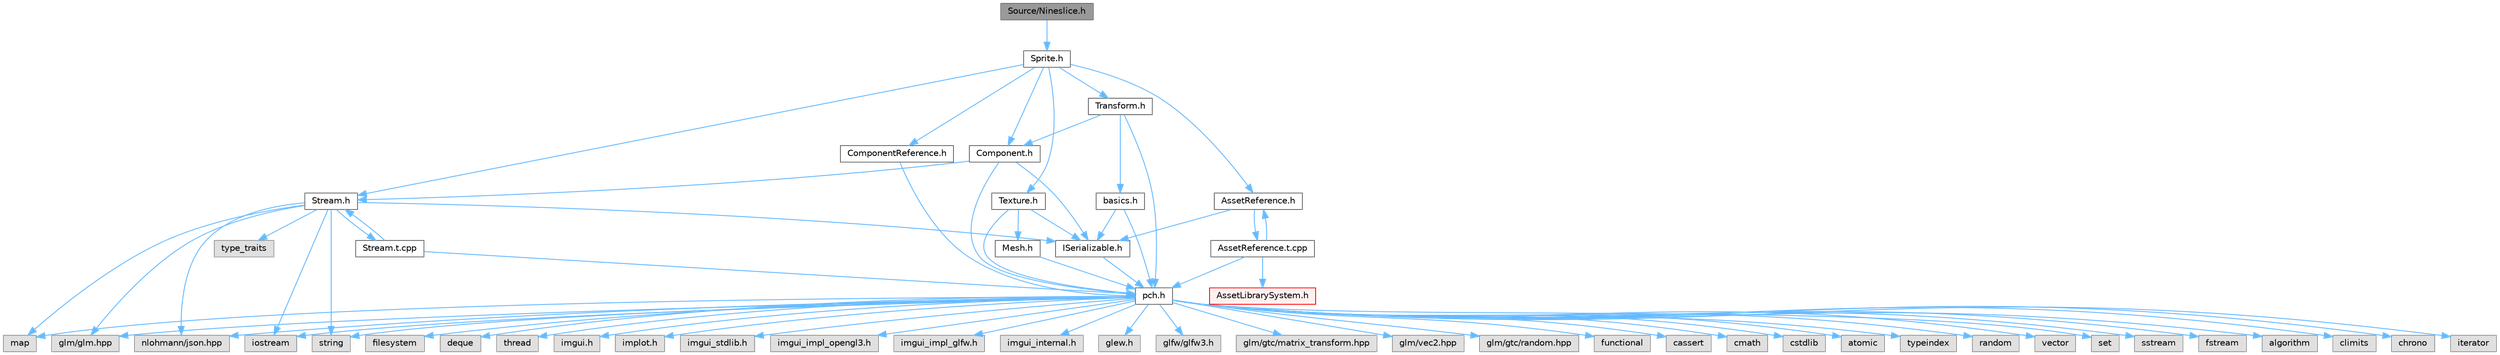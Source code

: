 digraph "Source/Nineslice.h"
{
 // LATEX_PDF_SIZE
  bgcolor="transparent";
  edge [fontname=Helvetica,fontsize=10,labelfontname=Helvetica,labelfontsize=10];
  node [fontname=Helvetica,fontsize=10,shape=box,height=0.2,width=0.4];
  Node1 [id="Node000001",label="Source/Nineslice.h",height=0.2,width=0.4,color="gray40", fillcolor="grey60", style="filled", fontcolor="black",tooltip="sprite that renders a nineslice"];
  Node1 -> Node2 [id="edge1_Node000001_Node000002",color="steelblue1",style="solid",tooltip=" "];
  Node2 [id="Node000002",label="Sprite.h",height=0.2,width=0.4,color="grey40", fillcolor="white", style="filled",URL="$d7/d31/Sprite_8h_source.html",tooltip=" "];
  Node2 -> Node3 [id="edge2_Node000002_Node000003",color="steelblue1",style="solid",tooltip=" "];
  Node3 [id="Node000003",label="Component.h",height=0.2,width=0.4,color="grey40", fillcolor="white", style="filled",URL="$d0/da1/Component_8h.html",tooltip="Virtual component header."];
  Node3 -> Node4 [id="edge3_Node000003_Node000004",color="steelblue1",style="solid",tooltip=" "];
  Node4 [id="Node000004",label="pch.h",height=0.2,width=0.4,color="grey40", fillcolor="white", style="filled",URL="$de/d3a/pch_8h.html",tooltip="This is a precompiled header file."];
  Node4 -> Node5 [id="edge4_Node000004_Node000005",color="steelblue1",style="solid",tooltip=" "];
  Node5 [id="Node000005",label="functional",height=0.2,width=0.4,color="grey60", fillcolor="#E0E0E0", style="filled",tooltip=" "];
  Node4 -> Node6 [id="edge5_Node000004_Node000006",color="steelblue1",style="solid",tooltip=" "];
  Node6 [id="Node000006",label="iostream",height=0.2,width=0.4,color="grey60", fillcolor="#E0E0E0", style="filled",tooltip=" "];
  Node4 -> Node7 [id="edge6_Node000004_Node000007",color="steelblue1",style="solid",tooltip=" "];
  Node7 [id="Node000007",label="cassert",height=0.2,width=0.4,color="grey60", fillcolor="#E0E0E0", style="filled",tooltip=" "];
  Node4 -> Node8 [id="edge7_Node000004_Node000008",color="steelblue1",style="solid",tooltip=" "];
  Node8 [id="Node000008",label="cmath",height=0.2,width=0.4,color="grey60", fillcolor="#E0E0E0", style="filled",tooltip=" "];
  Node4 -> Node9 [id="edge8_Node000004_Node000009",color="steelblue1",style="solid",tooltip=" "];
  Node9 [id="Node000009",label="cstdlib",height=0.2,width=0.4,color="grey60", fillcolor="#E0E0E0", style="filled",tooltip=" "];
  Node4 -> Node10 [id="edge9_Node000004_Node000010",color="steelblue1",style="solid",tooltip=" "];
  Node10 [id="Node000010",label="atomic",height=0.2,width=0.4,color="grey60", fillcolor="#E0E0E0", style="filled",tooltip=" "];
  Node4 -> Node11 [id="edge10_Node000004_Node000011",color="steelblue1",style="solid",tooltip=" "];
  Node11 [id="Node000011",label="typeindex",height=0.2,width=0.4,color="grey60", fillcolor="#E0E0E0", style="filled",tooltip=" "];
  Node4 -> Node12 [id="edge11_Node000004_Node000012",color="steelblue1",style="solid",tooltip=" "];
  Node12 [id="Node000012",label="random",height=0.2,width=0.4,color="grey60", fillcolor="#E0E0E0", style="filled",tooltip=" "];
  Node4 -> Node13 [id="edge12_Node000004_Node000013",color="steelblue1",style="solid",tooltip=" "];
  Node13 [id="Node000013",label="vector",height=0.2,width=0.4,color="grey60", fillcolor="#E0E0E0", style="filled",tooltip=" "];
  Node4 -> Node14 [id="edge13_Node000004_Node000014",color="steelblue1",style="solid",tooltip=" "];
  Node14 [id="Node000014",label="string",height=0.2,width=0.4,color="grey60", fillcolor="#E0E0E0", style="filled",tooltip=" "];
  Node4 -> Node15 [id="edge14_Node000004_Node000015",color="steelblue1",style="solid",tooltip=" "];
  Node15 [id="Node000015",label="map",height=0.2,width=0.4,color="grey60", fillcolor="#E0E0E0", style="filled",tooltip=" "];
  Node4 -> Node16 [id="edge15_Node000004_Node000016",color="steelblue1",style="solid",tooltip=" "];
  Node16 [id="Node000016",label="set",height=0.2,width=0.4,color="grey60", fillcolor="#E0E0E0", style="filled",tooltip=" "];
  Node4 -> Node17 [id="edge16_Node000004_Node000017",color="steelblue1",style="solid",tooltip=" "];
  Node17 [id="Node000017",label="sstream",height=0.2,width=0.4,color="grey60", fillcolor="#E0E0E0", style="filled",tooltip=" "];
  Node4 -> Node18 [id="edge17_Node000004_Node000018",color="steelblue1",style="solid",tooltip=" "];
  Node18 [id="Node000018",label="fstream",height=0.2,width=0.4,color="grey60", fillcolor="#E0E0E0", style="filled",tooltip=" "];
  Node4 -> Node19 [id="edge18_Node000004_Node000019",color="steelblue1",style="solid",tooltip=" "];
  Node19 [id="Node000019",label="algorithm",height=0.2,width=0.4,color="grey60", fillcolor="#E0E0E0", style="filled",tooltip=" "];
  Node4 -> Node20 [id="edge19_Node000004_Node000020",color="steelblue1",style="solid",tooltip=" "];
  Node20 [id="Node000020",label="climits",height=0.2,width=0.4,color="grey60", fillcolor="#E0E0E0", style="filled",tooltip=" "];
  Node4 -> Node21 [id="edge20_Node000004_Node000021",color="steelblue1",style="solid",tooltip=" "];
  Node21 [id="Node000021",label="chrono",height=0.2,width=0.4,color="grey60", fillcolor="#E0E0E0", style="filled",tooltip=" "];
  Node4 -> Node22 [id="edge21_Node000004_Node000022",color="steelblue1",style="solid",tooltip=" "];
  Node22 [id="Node000022",label="iterator",height=0.2,width=0.4,color="grey60", fillcolor="#E0E0E0", style="filled",tooltip=" "];
  Node4 -> Node23 [id="edge22_Node000004_Node000023",color="steelblue1",style="solid",tooltip=" "];
  Node23 [id="Node000023",label="filesystem",height=0.2,width=0.4,color="grey60", fillcolor="#E0E0E0", style="filled",tooltip=" "];
  Node4 -> Node24 [id="edge23_Node000004_Node000024",color="steelblue1",style="solid",tooltip=" "];
  Node24 [id="Node000024",label="deque",height=0.2,width=0.4,color="grey60", fillcolor="#E0E0E0", style="filled",tooltip=" "];
  Node4 -> Node25 [id="edge24_Node000004_Node000025",color="steelblue1",style="solid",tooltip=" "];
  Node25 [id="Node000025",label="thread",height=0.2,width=0.4,color="grey60", fillcolor="#E0E0E0", style="filled",tooltip=" "];
  Node4 -> Node26 [id="edge25_Node000004_Node000026",color="steelblue1",style="solid",tooltip=" "];
  Node26 [id="Node000026",label="imgui.h",height=0.2,width=0.4,color="grey60", fillcolor="#E0E0E0", style="filled",tooltip=" "];
  Node4 -> Node27 [id="edge26_Node000004_Node000027",color="steelblue1",style="solid",tooltip=" "];
  Node27 [id="Node000027",label="implot.h",height=0.2,width=0.4,color="grey60", fillcolor="#E0E0E0", style="filled",tooltip=" "];
  Node4 -> Node28 [id="edge27_Node000004_Node000028",color="steelblue1",style="solid",tooltip=" "];
  Node28 [id="Node000028",label="imgui_stdlib.h",height=0.2,width=0.4,color="grey60", fillcolor="#E0E0E0", style="filled",tooltip=" "];
  Node4 -> Node29 [id="edge28_Node000004_Node000029",color="steelblue1",style="solid",tooltip=" "];
  Node29 [id="Node000029",label="imgui_impl_opengl3.h",height=0.2,width=0.4,color="grey60", fillcolor="#E0E0E0", style="filled",tooltip=" "];
  Node4 -> Node30 [id="edge29_Node000004_Node000030",color="steelblue1",style="solid",tooltip=" "];
  Node30 [id="Node000030",label="imgui_impl_glfw.h",height=0.2,width=0.4,color="grey60", fillcolor="#E0E0E0", style="filled",tooltip=" "];
  Node4 -> Node31 [id="edge30_Node000004_Node000031",color="steelblue1",style="solid",tooltip=" "];
  Node31 [id="Node000031",label="imgui_internal.h",height=0.2,width=0.4,color="grey60", fillcolor="#E0E0E0", style="filled",tooltip=" "];
  Node4 -> Node32 [id="edge31_Node000004_Node000032",color="steelblue1",style="solid",tooltip=" "];
  Node32 [id="Node000032",label="glew.h",height=0.2,width=0.4,color="grey60", fillcolor="#E0E0E0", style="filled",tooltip=" "];
  Node4 -> Node33 [id="edge32_Node000004_Node000033",color="steelblue1",style="solid",tooltip=" "];
  Node33 [id="Node000033",label="glfw/glfw3.h",height=0.2,width=0.4,color="grey60", fillcolor="#E0E0E0", style="filled",tooltip=" "];
  Node4 -> Node34 [id="edge33_Node000004_Node000034",color="steelblue1",style="solid",tooltip=" "];
  Node34 [id="Node000034",label="glm/glm.hpp",height=0.2,width=0.4,color="grey60", fillcolor="#E0E0E0", style="filled",tooltip=" "];
  Node4 -> Node35 [id="edge34_Node000004_Node000035",color="steelblue1",style="solid",tooltip=" "];
  Node35 [id="Node000035",label="glm/gtc/matrix_transform.hpp",height=0.2,width=0.4,color="grey60", fillcolor="#E0E0E0", style="filled",tooltip=" "];
  Node4 -> Node36 [id="edge35_Node000004_Node000036",color="steelblue1",style="solid",tooltip=" "];
  Node36 [id="Node000036",label="glm/vec2.hpp",height=0.2,width=0.4,color="grey60", fillcolor="#E0E0E0", style="filled",tooltip=" "];
  Node4 -> Node37 [id="edge36_Node000004_Node000037",color="steelblue1",style="solid",tooltip=" "];
  Node37 [id="Node000037",label="glm/gtc/random.hpp",height=0.2,width=0.4,color="grey60", fillcolor="#E0E0E0", style="filled",tooltip=" "];
  Node4 -> Node38 [id="edge37_Node000004_Node000038",color="steelblue1",style="solid",tooltip=" "];
  Node38 [id="Node000038",label="nlohmann/json.hpp",height=0.2,width=0.4,color="grey60", fillcolor="#E0E0E0", style="filled",tooltip=" "];
  Node3 -> Node39 [id="edge38_Node000003_Node000039",color="steelblue1",style="solid",tooltip=" "];
  Node39 [id="Node000039",label="ISerializable.h",height=0.2,width=0.4,color="grey40", fillcolor="white", style="filled",URL="$dd/d7f/ISerializable_8h.html",tooltip="interface for all serializable objects"];
  Node39 -> Node4 [id="edge39_Node000039_Node000004",color="steelblue1",style="solid",tooltip=" "];
  Node3 -> Node40 [id="edge40_Node000003_Node000040",color="steelblue1",style="solid",tooltip=" "];
  Node40 [id="Node000040",label="Stream.h",height=0.2,width=0.4,color="grey40", fillcolor="white", style="filled",URL="$de/dd1/Stream_8h.html",tooltip="JSON File reading/writing."];
  Node40 -> Node14 [id="edge41_Node000040_Node000014",color="steelblue1",style="solid",tooltip=" "];
  Node40 -> Node15 [id="edge42_Node000040_Node000015",color="steelblue1",style="solid",tooltip=" "];
  Node40 -> Node34 [id="edge43_Node000040_Node000034",color="steelblue1",style="solid",tooltip=" "];
  Node40 -> Node38 [id="edge44_Node000040_Node000038",color="steelblue1",style="solid",tooltip=" "];
  Node40 -> Node41 [id="edge45_Node000040_Node000041",color="steelblue1",style="solid",tooltip=" "];
  Node41 [id="Node000041",label="type_traits",height=0.2,width=0.4,color="grey60", fillcolor="#E0E0E0", style="filled",tooltip=" "];
  Node40 -> Node6 [id="edge46_Node000040_Node000006",color="steelblue1",style="solid",tooltip=" "];
  Node40 -> Node39 [id="edge47_Node000040_Node000039",color="steelblue1",style="solid",tooltip=" "];
  Node40 -> Node42 [id="edge48_Node000040_Node000042",color="steelblue1",style="solid",tooltip=" "];
  Node42 [id="Node000042",label="Stream.t.cpp",height=0.2,width=0.4,color="grey40", fillcolor="white", style="filled",URL="$d5/d73/Stream_8t_8cpp.html",tooltip="JSON File reading/writing."];
  Node42 -> Node4 [id="edge49_Node000042_Node000004",color="steelblue1",style="solid",tooltip=" "];
  Node42 -> Node40 [id="edge50_Node000042_Node000040",color="steelblue1",style="solid",tooltip=" "];
  Node2 -> Node40 [id="edge51_Node000002_Node000040",color="steelblue1",style="solid",tooltip=" "];
  Node2 -> Node43 [id="edge52_Node000002_Node000043",color="steelblue1",style="solid",tooltip=" "];
  Node43 [id="Node000043",label="ComponentReference.h",height=0.2,width=0.4,color="grey40", fillcolor="white", style="filled",URL="$d2/dba/ComponentReference_8h.html",tooltip="a reference to a component in the scene"];
  Node43 -> Node4 [id="edge53_Node000043_Node000004",color="steelblue1",style="solid",tooltip=" "];
  Node2 -> Node44 [id="edge54_Node000002_Node000044",color="steelblue1",style="solid",tooltip=" "];
  Node44 [id="Node000044",label="Transform.h",height=0.2,width=0.4,color="grey40", fillcolor="white", style="filled",URL="$de/dfb/Transform_8h.html",tooltip="Transform."];
  Node44 -> Node4 [id="edge55_Node000044_Node000004",color="steelblue1",style="solid",tooltip=" "];
  Node44 -> Node45 [id="edge56_Node000044_Node000045",color="steelblue1",style="solid",tooltip=" "];
  Node45 [id="Node000045",label="basics.h",height=0.2,width=0.4,color="grey40", fillcolor="white", style="filled",URL="$dc/dcc/basics_8h_source.html",tooltip=" "];
  Node45 -> Node4 [id="edge57_Node000045_Node000004",color="steelblue1",style="solid",tooltip=" "];
  Node45 -> Node39 [id="edge58_Node000045_Node000039",color="steelblue1",style="solid",tooltip=" "];
  Node44 -> Node3 [id="edge59_Node000044_Node000003",color="steelblue1",style="solid",tooltip=" "];
  Node2 -> Node46 [id="edge60_Node000002_Node000046",color="steelblue1",style="solid",tooltip=" "];
  Node46 [id="Node000046",label="AssetReference.h",height=0.2,width=0.4,color="grey40", fillcolor="white", style="filled",URL="$dc/dd6/AssetReference_8h.html",tooltip="a reference to an Asset"];
  Node46 -> Node39 [id="edge61_Node000046_Node000039",color="steelblue1",style="solid",tooltip=" "];
  Node46 -> Node47 [id="edge62_Node000046_Node000047",color="steelblue1",style="solid",tooltip=" "];
  Node47 [id="Node000047",label="AssetReference.t.cpp",height=0.2,width=0.4,color="grey40", fillcolor="white", style="filled",URL="$d7/d1f/AssetReference_8t_8cpp.html",tooltip="a reference to an Asset"];
  Node47 -> Node4 [id="edge63_Node000047_Node000004",color="steelblue1",style="solid",tooltip=" "];
  Node47 -> Node46 [id="edge64_Node000047_Node000046",color="steelblue1",style="solid",tooltip=" "];
  Node47 -> Node48 [id="edge65_Node000047_Node000048",color="steelblue1",style="solid",tooltip=" "];
  Node48 [id="Node000048",label="AssetLibrarySystem.h",height=0.2,width=0.4,color="red", fillcolor="#FFF0F0", style="filled",URL="$db/dc7/AssetLibrarySystem_8h.html",tooltip="Asset System."];
  Node2 -> Node55 [id="edge66_Node000002_Node000055",color="steelblue1",style="solid",tooltip=" "];
  Node55 [id="Node000055",label="Texture.h",height=0.2,width=0.4,color="grey40", fillcolor="white", style="filled",URL="$d9/dbf/Texture_8h.html",tooltip="Header for the OpenGL texture wrapper."];
  Node55 -> Node4 [id="edge67_Node000055_Node000004",color="steelblue1",style="solid",tooltip=" "];
  Node55 -> Node39 [id="edge68_Node000055_Node000039",color="steelblue1",style="solid",tooltip=" "];
  Node55 -> Node56 [id="edge69_Node000055_Node000056",color="steelblue1",style="solid",tooltip=" "];
  Node56 [id="Node000056",label="Mesh.h",height=0.2,width=0.4,color="grey40", fillcolor="white", style="filled",URL="$d9/d31/Mesh_8h.html",tooltip="Mesh class - holds on to buffer/VAO references, draws their contents."];
  Node56 -> Node4 [id="edge70_Node000056_Node000004",color="steelblue1",style="solid",tooltip=" "];
}
